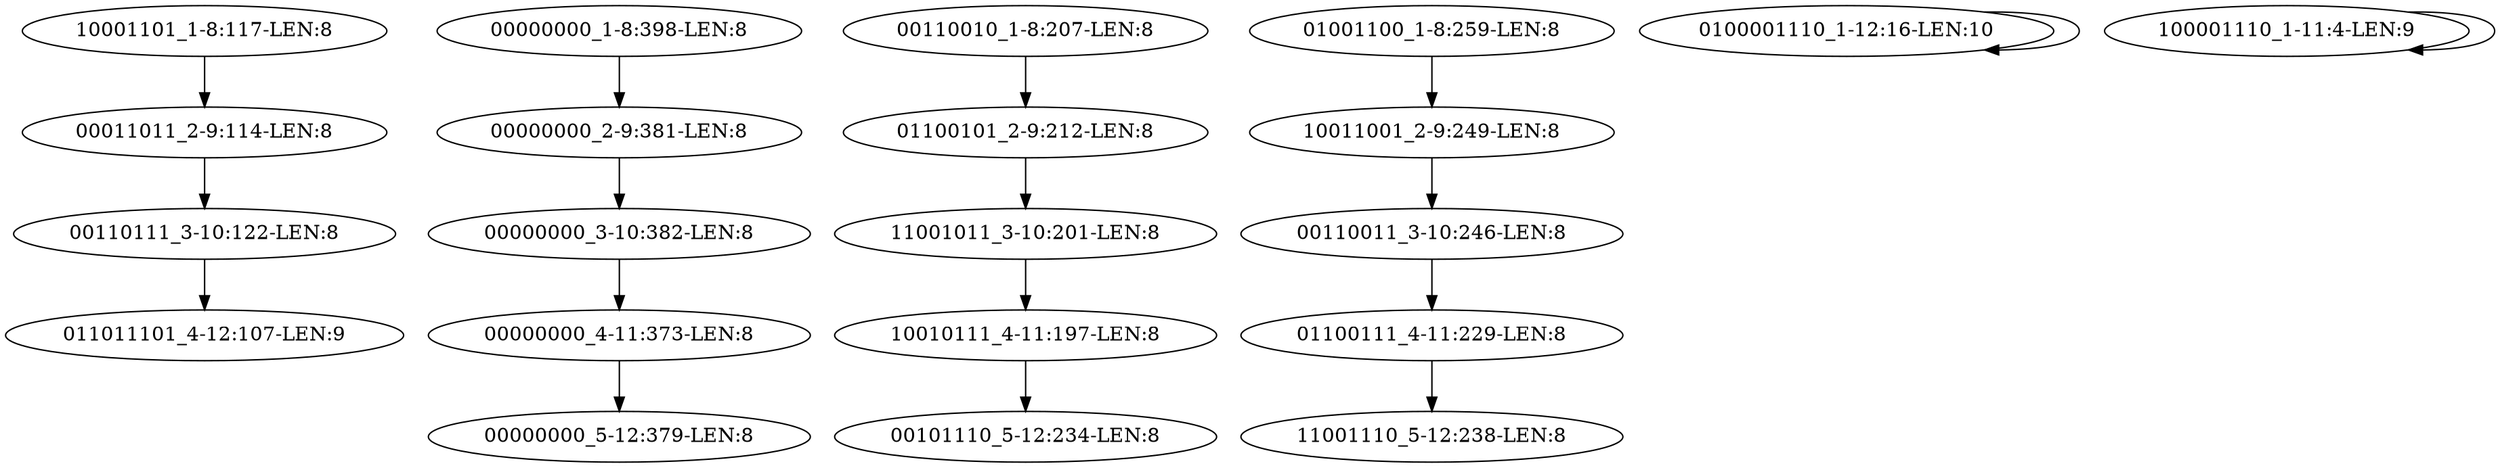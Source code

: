 digraph G {
    "10001101_1-8:117-LEN:8" -> "00011011_2-9:114-LEN:8";
    "00000000_2-9:381-LEN:8" -> "00000000_3-10:382-LEN:8";
    "00000000_4-11:373-LEN:8" -> "00000000_5-12:379-LEN:8";
    "00110010_1-8:207-LEN:8" -> "01100101_2-9:212-LEN:8";
    "01100111_4-11:229-LEN:8" -> "11001110_5-12:238-LEN:8";
    "0100001110_1-12:16-LEN:10" -> "0100001110_1-12:16-LEN:10";
    "10011001_2-9:249-LEN:8" -> "00110011_3-10:246-LEN:8";
    "01100101_2-9:212-LEN:8" -> "11001011_3-10:201-LEN:8";
    "00110011_3-10:246-LEN:8" -> "01100111_4-11:229-LEN:8";
    "00011011_2-9:114-LEN:8" -> "00110111_3-10:122-LEN:8";
    "00000000_1-8:398-LEN:8" -> "00000000_2-9:381-LEN:8";
    "10010111_4-11:197-LEN:8" -> "00101110_5-12:234-LEN:8";
    "100001110_1-11:4-LEN:9" -> "100001110_1-11:4-LEN:9";
    "01001100_1-8:259-LEN:8" -> "10011001_2-9:249-LEN:8";
    "11001011_3-10:201-LEN:8" -> "10010111_4-11:197-LEN:8";
    "00110111_3-10:122-LEN:8" -> "011011101_4-12:107-LEN:9";
    "00000000_3-10:382-LEN:8" -> "00000000_4-11:373-LEN:8";
}
